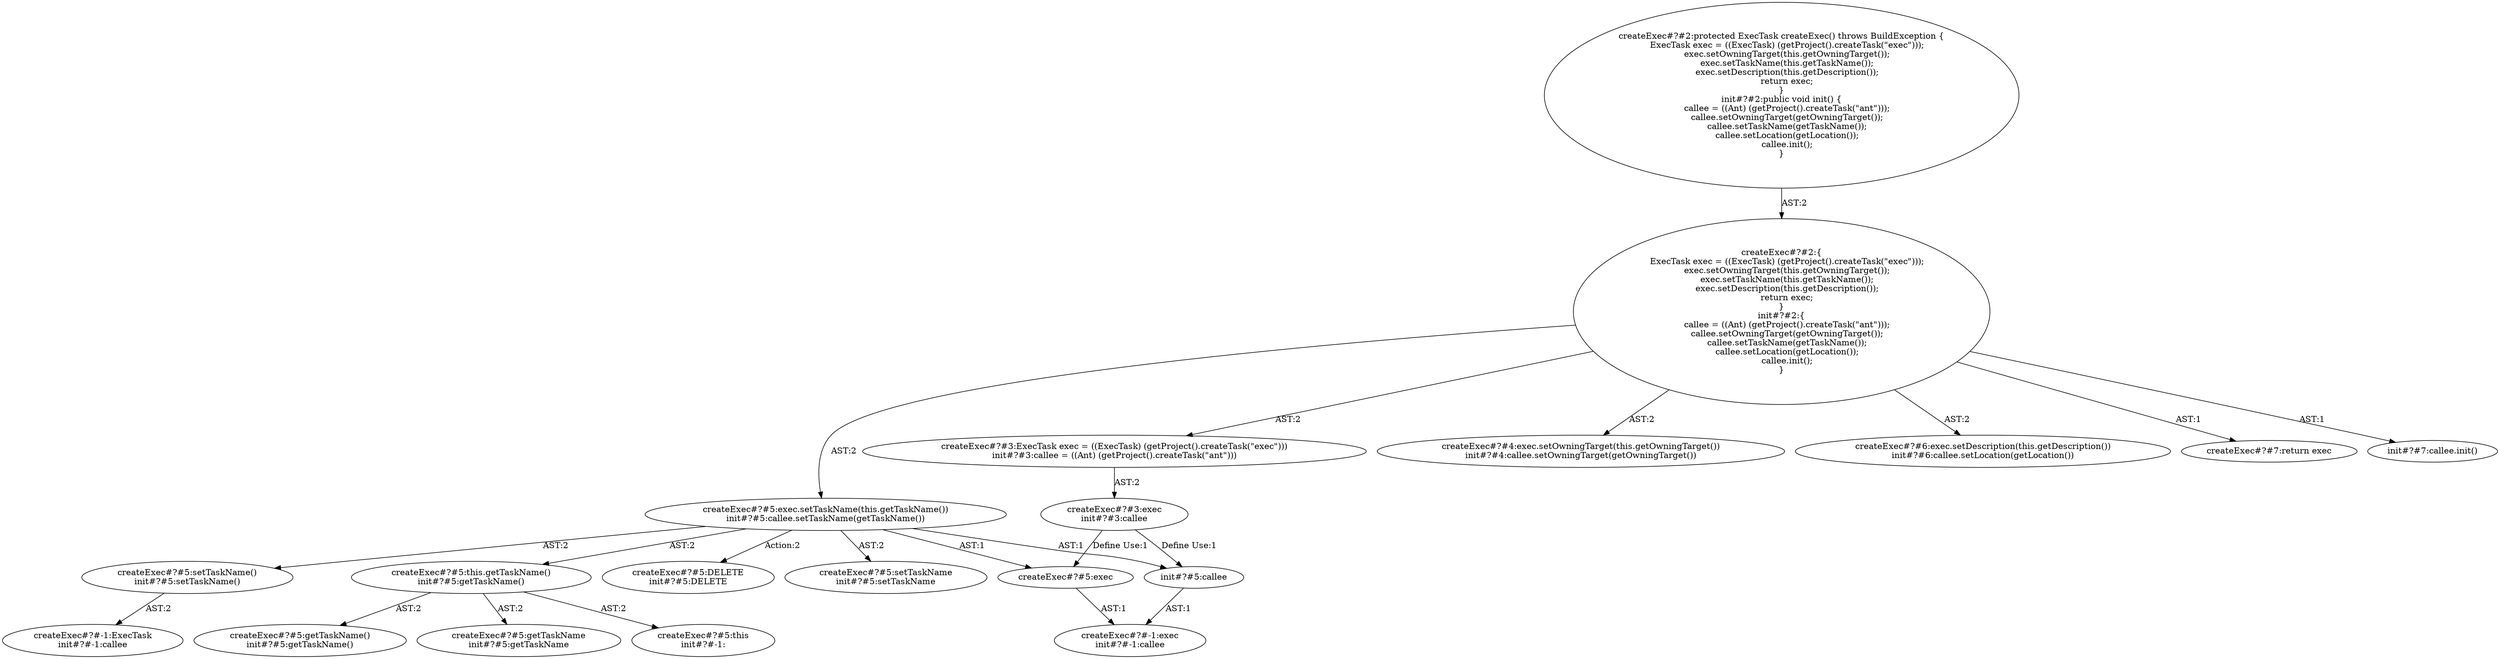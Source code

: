 digraph "Pattern" {
0 [label="createExec#?#5:DELETE
init#?#5:DELETE" shape=ellipse]
1 [label="createExec#?#5:exec.setTaskName(this.getTaskName())
init#?#5:callee.setTaskName(getTaskName())" shape=ellipse]
2 [label="createExec#?#2:\{
    ExecTask exec = ((ExecTask) (getProject().createTask(\"exec\")));
    exec.setOwningTarget(this.getOwningTarget());
    exec.setTaskName(this.getTaskName());
    exec.setDescription(this.getDescription());
    return exec;
\}
init#?#2:\{
    callee = ((Ant) (getProject().createTask(\"ant\")));
    callee.setOwningTarget(getOwningTarget());
    callee.setTaskName(getTaskName());
    callee.setLocation(getLocation());
    callee.init();
\}" shape=ellipse]
3 [label="createExec#?#2:protected ExecTask createExec() throws BuildException \{
    ExecTask exec = ((ExecTask) (getProject().createTask(\"exec\")));
    exec.setOwningTarget(this.getOwningTarget());
    exec.setTaskName(this.getTaskName());
    exec.setDescription(this.getDescription());
    return exec;
\}
init#?#2:public void init() \{
    callee = ((Ant) (getProject().createTask(\"ant\")));
    callee.setOwningTarget(getOwningTarget());
    callee.setTaskName(getTaskName());
    callee.setLocation(getLocation());
    callee.init();
\}" shape=ellipse]
4 [label="createExec#?#3:ExecTask exec = ((ExecTask) (getProject().createTask(\"exec\")))
init#?#3:callee = ((Ant) (getProject().createTask(\"ant\")))" shape=ellipse]
5 [label="createExec#?#4:exec.setOwningTarget(this.getOwningTarget())
init#?#4:callee.setOwningTarget(getOwningTarget())" shape=ellipse]
6 [label="createExec#?#6:exec.setDescription(this.getDescription())
init#?#6:callee.setLocation(getLocation())" shape=ellipse]
7 [label="createExec#?#7:return exec" shape=ellipse]
8 [label="createExec#?#5:setTaskName
init#?#5:setTaskName" shape=ellipse]
9 [label="createExec#?#5:exec" shape=ellipse]
10 [label="createExec#?#3:exec
init#?#3:callee" shape=ellipse]
11 [label="createExec#?#-1:exec
init#?#-1:callee" shape=ellipse]
12 [label="createExec#?#5:setTaskName()
init#?#5:setTaskName()" shape=ellipse]
13 [label="createExec#?#-1:ExecTask
init#?#-1:callee" shape=ellipse]
14 [label="createExec#?#5:this.getTaskName()
init#?#5:getTaskName()" shape=ellipse]
15 [label="createExec#?#5:getTaskName
init#?#5:getTaskName" shape=ellipse]
16 [label="createExec#?#5:this
init#?#-1:" shape=ellipse]
17 [label="createExec#?#5:getTaskName()
init#?#5:getTaskName()" shape=ellipse]
18 [label="init#?#7:callee.init()" shape=ellipse]
19 [label="init#?#5:callee" shape=ellipse]
1 -> 0 [label="Action:2"];
1 -> 8 [label="AST:2"];
1 -> 9 [label="AST:1"];
1 -> 12 [label="AST:2"];
1 -> 14 [label="AST:2"];
1 -> 19 [label="AST:1"];
2 -> 1 [label="AST:2"];
2 -> 4 [label="AST:2"];
2 -> 5 [label="AST:2"];
2 -> 6 [label="AST:2"];
2 -> 7 [label="AST:1"];
2 -> 18 [label="AST:1"];
3 -> 2 [label="AST:2"];
4 -> 10 [label="AST:2"];
9 -> 11 [label="AST:1"];
10 -> 9 [label="Define Use:1"];
10 -> 19 [label="Define Use:1"];
12 -> 13 [label="AST:2"];
14 -> 15 [label="AST:2"];
14 -> 16 [label="AST:2"];
14 -> 17 [label="AST:2"];
19 -> 11 [label="AST:1"];
}